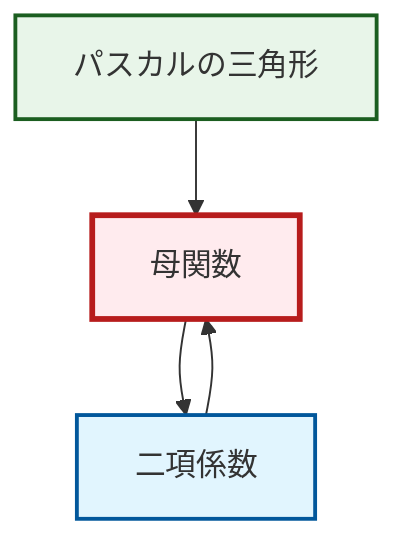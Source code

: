 graph TD
    classDef definition fill:#e1f5fe,stroke:#01579b,stroke-width:2px
    classDef theorem fill:#f3e5f5,stroke:#4a148c,stroke-width:2px
    classDef axiom fill:#fff3e0,stroke:#e65100,stroke-width:2px
    classDef example fill:#e8f5e9,stroke:#1b5e20,stroke-width:2px
    classDef current fill:#ffebee,stroke:#b71c1c,stroke-width:3px
    def-generating-function["母関数"]:::definition
    def-binomial-coefficient["二項係数"]:::definition
    ex-pascals-triangle["パスカルの三角形"]:::example
    def-binomial-coefficient --> def-generating-function
    def-generating-function --> def-binomial-coefficient
    ex-pascals-triangle --> def-generating-function
    class def-generating-function current